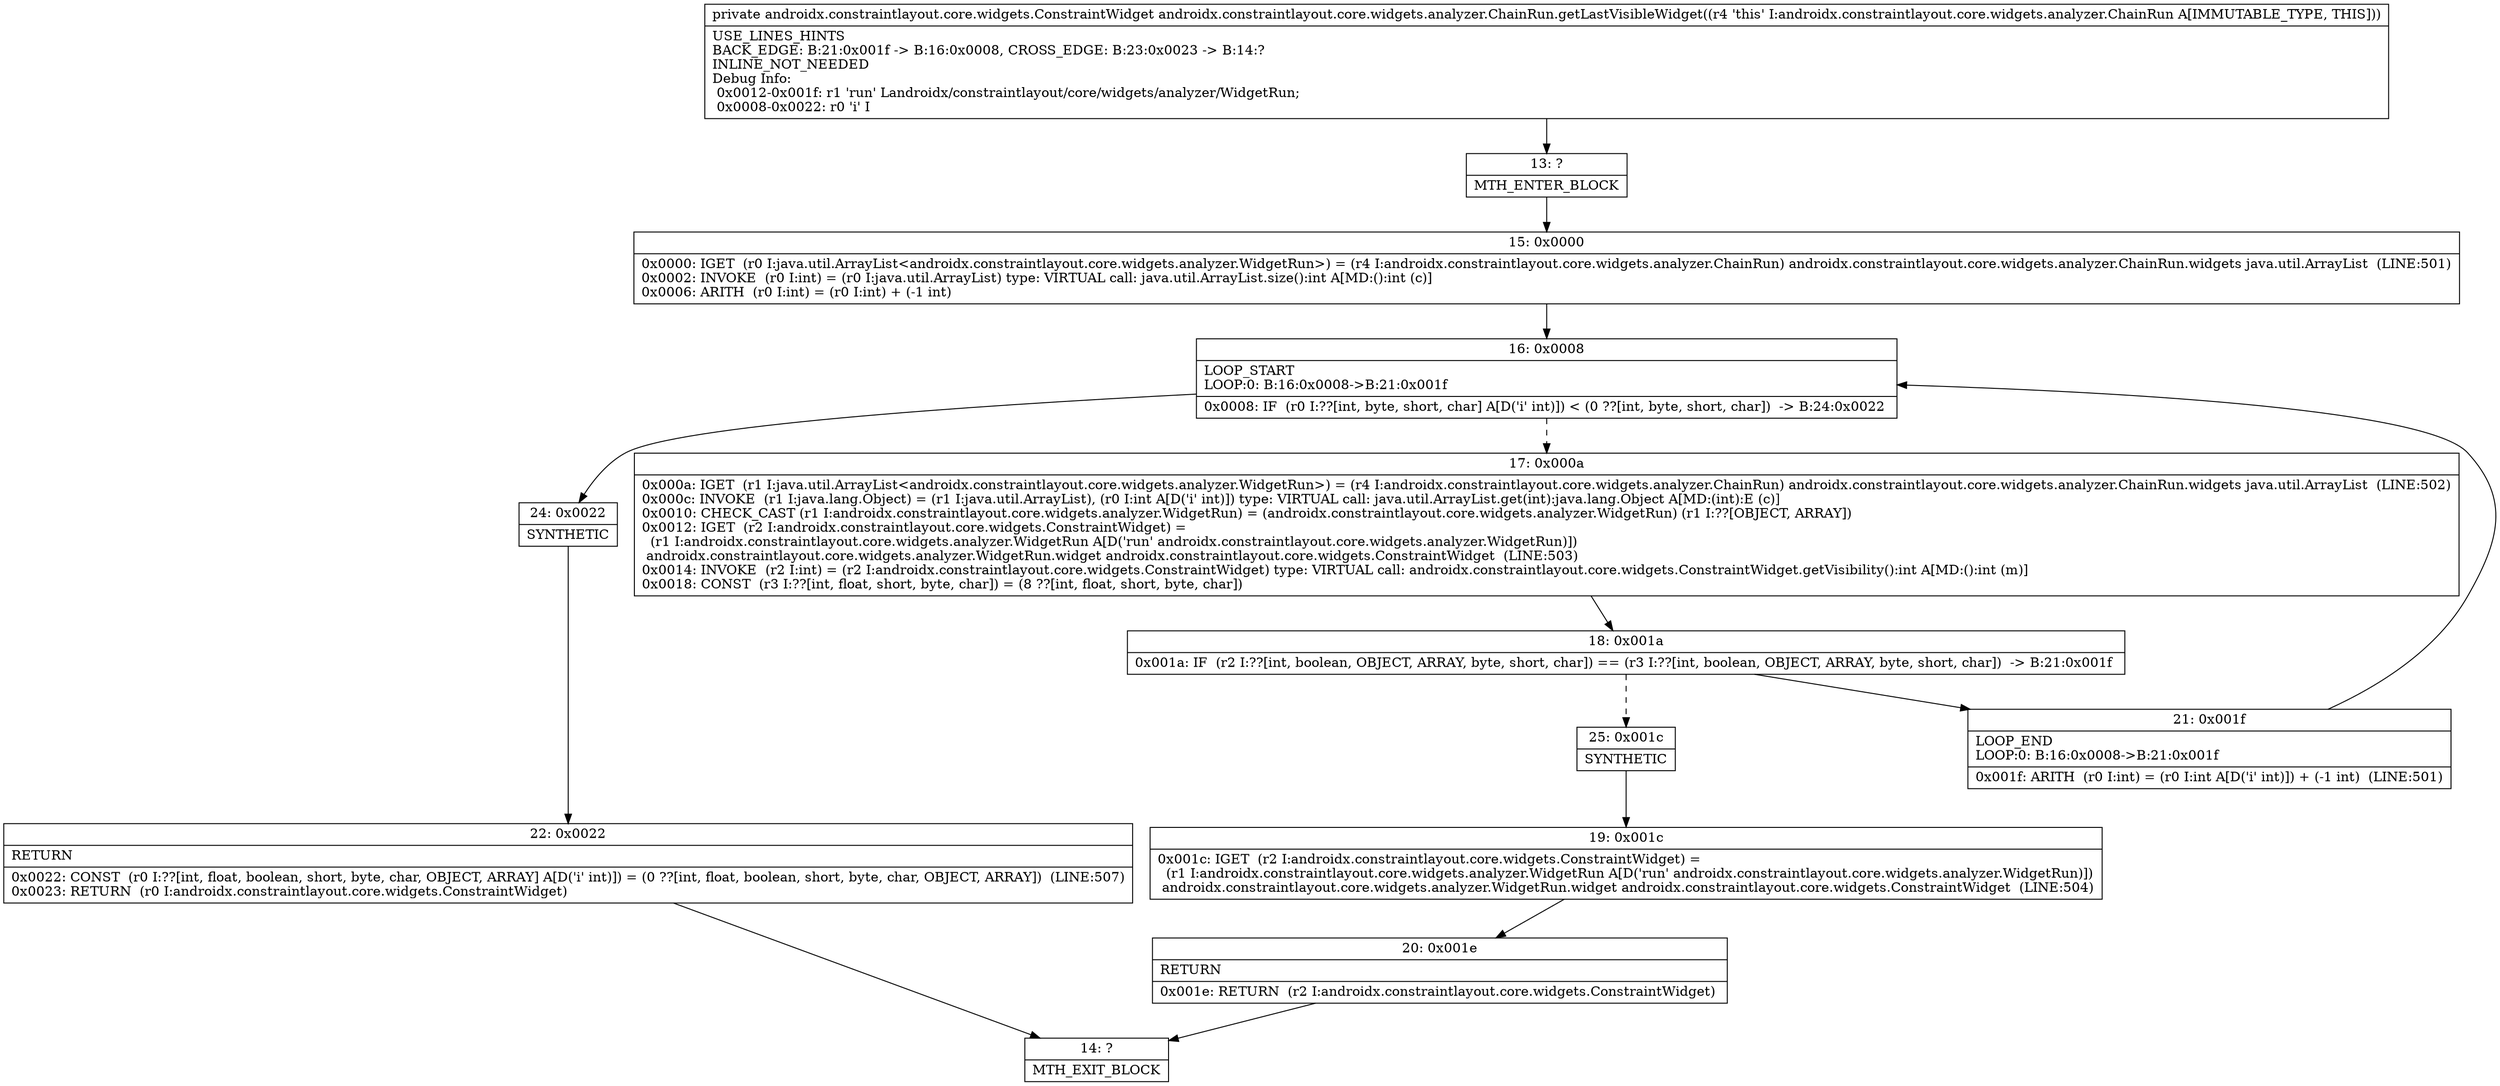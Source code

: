 digraph "CFG forandroidx.constraintlayout.core.widgets.analyzer.ChainRun.getLastVisibleWidget()Landroidx\/constraintlayout\/core\/widgets\/ConstraintWidget;" {
Node_13 [shape=record,label="{13\:\ ?|MTH_ENTER_BLOCK\l}"];
Node_15 [shape=record,label="{15\:\ 0x0000|0x0000: IGET  (r0 I:java.util.ArrayList\<androidx.constraintlayout.core.widgets.analyzer.WidgetRun\>) = (r4 I:androidx.constraintlayout.core.widgets.analyzer.ChainRun) androidx.constraintlayout.core.widgets.analyzer.ChainRun.widgets java.util.ArrayList  (LINE:501)\l0x0002: INVOKE  (r0 I:int) = (r0 I:java.util.ArrayList) type: VIRTUAL call: java.util.ArrayList.size():int A[MD:():int (c)]\l0x0006: ARITH  (r0 I:int) = (r0 I:int) + (\-1 int) \l}"];
Node_16 [shape=record,label="{16\:\ 0x0008|LOOP_START\lLOOP:0: B:16:0x0008\-\>B:21:0x001f\l|0x0008: IF  (r0 I:??[int, byte, short, char] A[D('i' int)]) \< (0 ??[int, byte, short, char])  \-\> B:24:0x0022 \l}"];
Node_17 [shape=record,label="{17\:\ 0x000a|0x000a: IGET  (r1 I:java.util.ArrayList\<androidx.constraintlayout.core.widgets.analyzer.WidgetRun\>) = (r4 I:androidx.constraintlayout.core.widgets.analyzer.ChainRun) androidx.constraintlayout.core.widgets.analyzer.ChainRun.widgets java.util.ArrayList  (LINE:502)\l0x000c: INVOKE  (r1 I:java.lang.Object) = (r1 I:java.util.ArrayList), (r0 I:int A[D('i' int)]) type: VIRTUAL call: java.util.ArrayList.get(int):java.lang.Object A[MD:(int):E (c)]\l0x0010: CHECK_CAST (r1 I:androidx.constraintlayout.core.widgets.analyzer.WidgetRun) = (androidx.constraintlayout.core.widgets.analyzer.WidgetRun) (r1 I:??[OBJECT, ARRAY]) \l0x0012: IGET  (r2 I:androidx.constraintlayout.core.widgets.ConstraintWidget) = \l  (r1 I:androidx.constraintlayout.core.widgets.analyzer.WidgetRun A[D('run' androidx.constraintlayout.core.widgets.analyzer.WidgetRun)])\l androidx.constraintlayout.core.widgets.analyzer.WidgetRun.widget androidx.constraintlayout.core.widgets.ConstraintWidget  (LINE:503)\l0x0014: INVOKE  (r2 I:int) = (r2 I:androidx.constraintlayout.core.widgets.ConstraintWidget) type: VIRTUAL call: androidx.constraintlayout.core.widgets.ConstraintWidget.getVisibility():int A[MD:():int (m)]\l0x0018: CONST  (r3 I:??[int, float, short, byte, char]) = (8 ??[int, float, short, byte, char]) \l}"];
Node_18 [shape=record,label="{18\:\ 0x001a|0x001a: IF  (r2 I:??[int, boolean, OBJECT, ARRAY, byte, short, char]) == (r3 I:??[int, boolean, OBJECT, ARRAY, byte, short, char])  \-\> B:21:0x001f \l}"];
Node_21 [shape=record,label="{21\:\ 0x001f|LOOP_END\lLOOP:0: B:16:0x0008\-\>B:21:0x001f\l|0x001f: ARITH  (r0 I:int) = (r0 I:int A[D('i' int)]) + (\-1 int)  (LINE:501)\l}"];
Node_25 [shape=record,label="{25\:\ 0x001c|SYNTHETIC\l}"];
Node_19 [shape=record,label="{19\:\ 0x001c|0x001c: IGET  (r2 I:androidx.constraintlayout.core.widgets.ConstraintWidget) = \l  (r1 I:androidx.constraintlayout.core.widgets.analyzer.WidgetRun A[D('run' androidx.constraintlayout.core.widgets.analyzer.WidgetRun)])\l androidx.constraintlayout.core.widgets.analyzer.WidgetRun.widget androidx.constraintlayout.core.widgets.ConstraintWidget  (LINE:504)\l}"];
Node_20 [shape=record,label="{20\:\ 0x001e|RETURN\l|0x001e: RETURN  (r2 I:androidx.constraintlayout.core.widgets.ConstraintWidget) \l}"];
Node_14 [shape=record,label="{14\:\ ?|MTH_EXIT_BLOCK\l}"];
Node_24 [shape=record,label="{24\:\ 0x0022|SYNTHETIC\l}"];
Node_22 [shape=record,label="{22\:\ 0x0022|RETURN\l|0x0022: CONST  (r0 I:??[int, float, boolean, short, byte, char, OBJECT, ARRAY] A[D('i' int)]) = (0 ??[int, float, boolean, short, byte, char, OBJECT, ARRAY])  (LINE:507)\l0x0023: RETURN  (r0 I:androidx.constraintlayout.core.widgets.ConstraintWidget) \l}"];
MethodNode[shape=record,label="{private androidx.constraintlayout.core.widgets.ConstraintWidget androidx.constraintlayout.core.widgets.analyzer.ChainRun.getLastVisibleWidget((r4 'this' I:androidx.constraintlayout.core.widgets.analyzer.ChainRun A[IMMUTABLE_TYPE, THIS]))  | USE_LINES_HINTS\lBACK_EDGE: B:21:0x001f \-\> B:16:0x0008, CROSS_EDGE: B:23:0x0023 \-\> B:14:?\lINLINE_NOT_NEEDED\lDebug Info:\l  0x0012\-0x001f: r1 'run' Landroidx\/constraintlayout\/core\/widgets\/analyzer\/WidgetRun;\l  0x0008\-0x0022: r0 'i' I\l}"];
MethodNode -> Node_13;Node_13 -> Node_15;
Node_15 -> Node_16;
Node_16 -> Node_17[style=dashed];
Node_16 -> Node_24;
Node_17 -> Node_18;
Node_18 -> Node_21;
Node_18 -> Node_25[style=dashed];
Node_21 -> Node_16;
Node_25 -> Node_19;
Node_19 -> Node_20;
Node_20 -> Node_14;
Node_24 -> Node_22;
Node_22 -> Node_14;
}

